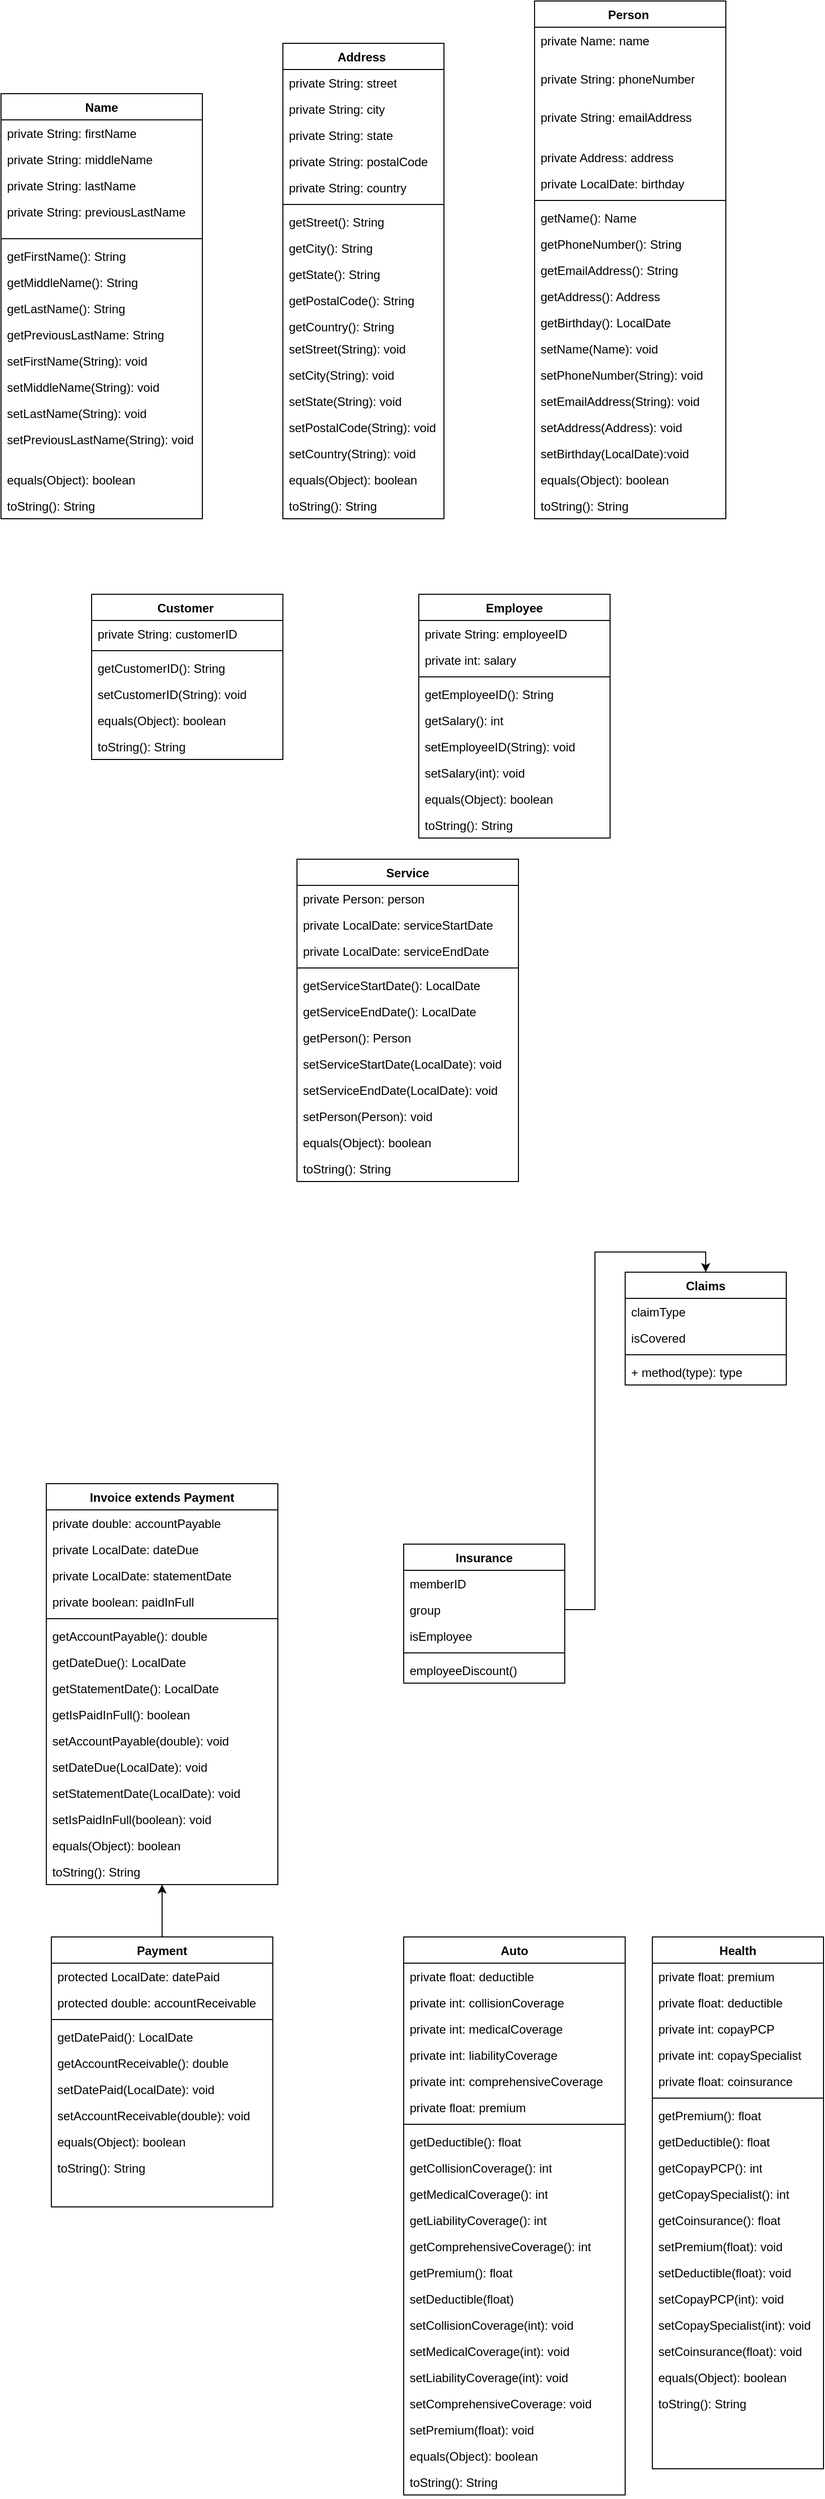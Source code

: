 <mxfile version="21.1.8" type="device">
  <diagram id="C5RBs43oDa-KdzZeNtuy" name="Page-1">
    <mxGraphModel dx="856" dy="675" grid="1" gridSize="10" guides="1" tooltips="1" connect="1" arrows="1" fold="1" page="1" pageScale="1" pageWidth="827" pageHeight="1169" math="0" shadow="0">
      <root>
        <mxCell id="WIyWlLk6GJQsqaUBKTNV-0" />
        <mxCell id="WIyWlLk6GJQsqaUBKTNV-1" parent="WIyWlLk6GJQsqaUBKTNV-0" />
        <mxCell id="HiaGmHJcbB_R3RKfSJvn-19" value="Invoice extends Payment" style="swimlane;fontStyle=1;align=center;verticalAlign=top;childLayout=stackLayout;horizontal=1;startSize=26;horizontalStack=0;resizeParent=1;resizeParentMax=0;resizeLast=0;collapsible=1;marginBottom=0;whiteSpace=wrap;html=1;" vertex="1" parent="WIyWlLk6GJQsqaUBKTNV-1">
          <mxGeometry x="55" y="1480" width="230" height="398" as="geometry" />
        </mxCell>
        <mxCell id="HiaGmHJcbB_R3RKfSJvn-55" value="private double: accountPayable" style="text;strokeColor=none;fillColor=none;align=left;verticalAlign=top;spacingLeft=4;spacingRight=4;overflow=hidden;rotatable=0;points=[[0,0.5],[1,0.5]];portConstraint=eastwest;whiteSpace=wrap;html=1;" vertex="1" parent="HiaGmHJcbB_R3RKfSJvn-19">
          <mxGeometry y="26" width="230" height="26" as="geometry" />
        </mxCell>
        <mxCell id="HiaGmHJcbB_R3RKfSJvn-59" value="private LocalDate: dateDue" style="text;strokeColor=none;fillColor=none;align=left;verticalAlign=top;spacingLeft=4;spacingRight=4;overflow=hidden;rotatable=0;points=[[0,0.5],[1,0.5]];portConstraint=eastwest;whiteSpace=wrap;html=1;" vertex="1" parent="HiaGmHJcbB_R3RKfSJvn-19">
          <mxGeometry y="52" width="230" height="26" as="geometry" />
        </mxCell>
        <mxCell id="HiaGmHJcbB_R3RKfSJvn-20" value="private LocalDate: statementDate" style="text;strokeColor=none;fillColor=none;align=left;verticalAlign=top;spacingLeft=4;spacingRight=4;overflow=hidden;rotatable=0;points=[[0,0.5],[1,0.5]];portConstraint=eastwest;whiteSpace=wrap;html=1;" vertex="1" parent="HiaGmHJcbB_R3RKfSJvn-19">
          <mxGeometry y="78" width="230" height="26" as="geometry" />
        </mxCell>
        <mxCell id="HiaGmHJcbB_R3RKfSJvn-88" value="private boolean: paidInFull" style="text;strokeColor=none;fillColor=none;align=left;verticalAlign=top;spacingLeft=4;spacingRight=4;overflow=hidden;rotatable=0;points=[[0,0.5],[1,0.5]];portConstraint=eastwest;whiteSpace=wrap;html=1;" vertex="1" parent="HiaGmHJcbB_R3RKfSJvn-19">
          <mxGeometry y="104" width="230" height="26" as="geometry" />
        </mxCell>
        <mxCell id="HiaGmHJcbB_R3RKfSJvn-21" value="" style="line;strokeWidth=1;fillColor=none;align=left;verticalAlign=middle;spacingTop=-1;spacingLeft=3;spacingRight=3;rotatable=0;labelPosition=right;points=[];portConstraint=eastwest;strokeColor=inherit;" vertex="1" parent="HiaGmHJcbB_R3RKfSJvn-19">
          <mxGeometry y="130" width="230" height="8" as="geometry" />
        </mxCell>
        <mxCell id="HiaGmHJcbB_R3RKfSJvn-22" value="getAccountPayable(): double" style="text;strokeColor=none;fillColor=none;align=left;verticalAlign=top;spacingLeft=4;spacingRight=4;overflow=hidden;rotatable=0;points=[[0,0.5],[1,0.5]];portConstraint=eastwest;whiteSpace=wrap;html=1;" vertex="1" parent="HiaGmHJcbB_R3RKfSJvn-19">
          <mxGeometry y="138" width="230" height="26" as="geometry" />
        </mxCell>
        <mxCell id="HiaGmHJcbB_R3RKfSJvn-192" value="getDateDue(): LocalDate" style="text;strokeColor=none;fillColor=none;align=left;verticalAlign=top;spacingLeft=4;spacingRight=4;overflow=hidden;rotatable=0;points=[[0,0.5],[1,0.5]];portConstraint=eastwest;whiteSpace=wrap;html=1;" vertex="1" parent="HiaGmHJcbB_R3RKfSJvn-19">
          <mxGeometry y="164" width="230" height="26" as="geometry" />
        </mxCell>
        <mxCell id="HiaGmHJcbB_R3RKfSJvn-191" value="getStatementDate(): LocalDate" style="text;strokeColor=none;fillColor=none;align=left;verticalAlign=top;spacingLeft=4;spacingRight=4;overflow=hidden;rotatable=0;points=[[0,0.5],[1,0.5]];portConstraint=eastwest;whiteSpace=wrap;html=1;" vertex="1" parent="HiaGmHJcbB_R3RKfSJvn-19">
          <mxGeometry y="190" width="230" height="26" as="geometry" />
        </mxCell>
        <mxCell id="HiaGmHJcbB_R3RKfSJvn-190" value="getIsPaidInFull(): boolean" style="text;strokeColor=none;fillColor=none;align=left;verticalAlign=top;spacingLeft=4;spacingRight=4;overflow=hidden;rotatable=0;points=[[0,0.5],[1,0.5]];portConstraint=eastwest;whiteSpace=wrap;html=1;" vertex="1" parent="HiaGmHJcbB_R3RKfSJvn-19">
          <mxGeometry y="216" width="230" height="26" as="geometry" />
        </mxCell>
        <mxCell id="HiaGmHJcbB_R3RKfSJvn-189" value="setAccountPayable(double): void" style="text;strokeColor=none;fillColor=none;align=left;verticalAlign=top;spacingLeft=4;spacingRight=4;overflow=hidden;rotatable=0;points=[[0,0.5],[1,0.5]];portConstraint=eastwest;whiteSpace=wrap;html=1;" vertex="1" parent="HiaGmHJcbB_R3RKfSJvn-19">
          <mxGeometry y="242" width="230" height="26" as="geometry" />
        </mxCell>
        <mxCell id="HiaGmHJcbB_R3RKfSJvn-188" value="setDateDue(LocalDate): void" style="text;strokeColor=none;fillColor=none;align=left;verticalAlign=top;spacingLeft=4;spacingRight=4;overflow=hidden;rotatable=0;points=[[0,0.5],[1,0.5]];portConstraint=eastwest;whiteSpace=wrap;html=1;" vertex="1" parent="HiaGmHJcbB_R3RKfSJvn-19">
          <mxGeometry y="268" width="230" height="26" as="geometry" />
        </mxCell>
        <mxCell id="HiaGmHJcbB_R3RKfSJvn-187" value="setStatementDate(LocalDate): void" style="text;strokeColor=none;fillColor=none;align=left;verticalAlign=top;spacingLeft=4;spacingRight=4;overflow=hidden;rotatable=0;points=[[0,0.5],[1,0.5]];portConstraint=eastwest;whiteSpace=wrap;html=1;" vertex="1" parent="HiaGmHJcbB_R3RKfSJvn-19">
          <mxGeometry y="294" width="230" height="26" as="geometry" />
        </mxCell>
        <mxCell id="HiaGmHJcbB_R3RKfSJvn-186" value="setIsPaidInFull(boolean): void" style="text;strokeColor=none;fillColor=none;align=left;verticalAlign=top;spacingLeft=4;spacingRight=4;overflow=hidden;rotatable=0;points=[[0,0.5],[1,0.5]];portConstraint=eastwest;whiteSpace=wrap;html=1;" vertex="1" parent="HiaGmHJcbB_R3RKfSJvn-19">
          <mxGeometry y="320" width="230" height="26" as="geometry" />
        </mxCell>
        <mxCell id="HiaGmHJcbB_R3RKfSJvn-185" value="equals(Object): boolean" style="text;strokeColor=none;fillColor=none;align=left;verticalAlign=top;spacingLeft=4;spacingRight=4;overflow=hidden;rotatable=0;points=[[0,0.5],[1,0.5]];portConstraint=eastwest;whiteSpace=wrap;html=1;" vertex="1" parent="HiaGmHJcbB_R3RKfSJvn-19">
          <mxGeometry y="346" width="230" height="26" as="geometry" />
        </mxCell>
        <mxCell id="HiaGmHJcbB_R3RKfSJvn-184" value="toString(): String" style="text;strokeColor=none;fillColor=none;align=left;verticalAlign=top;spacingLeft=4;spacingRight=4;overflow=hidden;rotatable=0;points=[[0,0.5],[1,0.5]];portConstraint=eastwest;whiteSpace=wrap;html=1;" vertex="1" parent="HiaGmHJcbB_R3RKfSJvn-19">
          <mxGeometry y="372" width="230" height="26" as="geometry" />
        </mxCell>
        <mxCell id="HiaGmHJcbB_R3RKfSJvn-26" value="Insurance" style="swimlane;fontStyle=1;align=center;verticalAlign=top;childLayout=stackLayout;horizontal=1;startSize=26;horizontalStack=0;resizeParent=1;resizeParentMax=0;resizeLast=0;collapsible=1;marginBottom=0;whiteSpace=wrap;html=1;" vertex="1" parent="WIyWlLk6GJQsqaUBKTNV-1">
          <mxGeometry x="410" y="1540" width="160" height="138" as="geometry" />
        </mxCell>
        <mxCell id="HiaGmHJcbB_R3RKfSJvn-27" value="memberID" style="text;strokeColor=none;fillColor=none;align=left;verticalAlign=top;spacingLeft=4;spacingRight=4;overflow=hidden;rotatable=0;points=[[0,0.5],[1,0.5]];portConstraint=eastwest;whiteSpace=wrap;html=1;" vertex="1" parent="HiaGmHJcbB_R3RKfSJvn-26">
          <mxGeometry y="26" width="160" height="26" as="geometry" />
        </mxCell>
        <mxCell id="HiaGmHJcbB_R3RKfSJvn-31" value="group" style="text;strokeColor=none;fillColor=none;align=left;verticalAlign=top;spacingLeft=4;spacingRight=4;overflow=hidden;rotatable=0;points=[[0,0.5],[1,0.5]];portConstraint=eastwest;whiteSpace=wrap;html=1;" vertex="1" parent="HiaGmHJcbB_R3RKfSJvn-26">
          <mxGeometry y="52" width="160" height="26" as="geometry" />
        </mxCell>
        <mxCell id="HiaGmHJcbB_R3RKfSJvn-90" value="isEmployee" style="text;strokeColor=none;fillColor=none;align=left;verticalAlign=top;spacingLeft=4;spacingRight=4;overflow=hidden;rotatable=0;points=[[0,0.5],[1,0.5]];portConstraint=eastwest;whiteSpace=wrap;html=1;" vertex="1" parent="HiaGmHJcbB_R3RKfSJvn-26">
          <mxGeometry y="78" width="160" height="26" as="geometry" />
        </mxCell>
        <mxCell id="HiaGmHJcbB_R3RKfSJvn-28" value="" style="line;strokeWidth=1;fillColor=none;align=left;verticalAlign=middle;spacingTop=-1;spacingLeft=3;spacingRight=3;rotatable=0;labelPosition=right;points=[];portConstraint=eastwest;strokeColor=inherit;" vertex="1" parent="HiaGmHJcbB_R3RKfSJvn-26">
          <mxGeometry y="104" width="160" height="8" as="geometry" />
        </mxCell>
        <mxCell id="HiaGmHJcbB_R3RKfSJvn-29" value="employeeDiscount()" style="text;strokeColor=none;fillColor=none;align=left;verticalAlign=top;spacingLeft=4;spacingRight=4;overflow=hidden;rotatable=0;points=[[0,0.5],[1,0.5]];portConstraint=eastwest;whiteSpace=wrap;html=1;" vertex="1" parent="HiaGmHJcbB_R3RKfSJvn-26">
          <mxGeometry y="112" width="160" height="26" as="geometry" />
        </mxCell>
        <mxCell id="HiaGmHJcbB_R3RKfSJvn-32" value="Claims" style="swimlane;fontStyle=1;align=center;verticalAlign=top;childLayout=stackLayout;horizontal=1;startSize=26;horizontalStack=0;resizeParent=1;resizeParentMax=0;resizeLast=0;collapsible=1;marginBottom=0;whiteSpace=wrap;html=1;" vertex="1" parent="WIyWlLk6GJQsqaUBKTNV-1">
          <mxGeometry x="630" y="1270" width="160" height="112" as="geometry" />
        </mxCell>
        <mxCell id="HiaGmHJcbB_R3RKfSJvn-86" value="claimType" style="text;strokeColor=none;fillColor=none;align=left;verticalAlign=top;spacingLeft=4;spacingRight=4;overflow=hidden;rotatable=0;points=[[0,0.5],[1,0.5]];portConstraint=eastwest;whiteSpace=wrap;html=1;" vertex="1" parent="HiaGmHJcbB_R3RKfSJvn-32">
          <mxGeometry y="26" width="160" height="26" as="geometry" />
        </mxCell>
        <mxCell id="HiaGmHJcbB_R3RKfSJvn-33" value="isCovered" style="text;strokeColor=none;fillColor=none;align=left;verticalAlign=top;spacingLeft=4;spacingRight=4;overflow=hidden;rotatable=0;points=[[0,0.5],[1,0.5]];portConstraint=eastwest;whiteSpace=wrap;html=1;" vertex="1" parent="HiaGmHJcbB_R3RKfSJvn-32">
          <mxGeometry y="52" width="160" height="26" as="geometry" />
        </mxCell>
        <mxCell id="HiaGmHJcbB_R3RKfSJvn-34" value="" style="line;strokeWidth=1;fillColor=none;align=left;verticalAlign=middle;spacingTop=-1;spacingLeft=3;spacingRight=3;rotatable=0;labelPosition=right;points=[];portConstraint=eastwest;strokeColor=inherit;" vertex="1" parent="HiaGmHJcbB_R3RKfSJvn-32">
          <mxGeometry y="78" width="160" height="8" as="geometry" />
        </mxCell>
        <mxCell id="HiaGmHJcbB_R3RKfSJvn-35" value="+ method(type): type" style="text;strokeColor=none;fillColor=none;align=left;verticalAlign=top;spacingLeft=4;spacingRight=4;overflow=hidden;rotatable=0;points=[[0,0.5],[1,0.5]];portConstraint=eastwest;whiteSpace=wrap;html=1;" vertex="1" parent="HiaGmHJcbB_R3RKfSJvn-32">
          <mxGeometry y="86" width="160" height="26" as="geometry" />
        </mxCell>
        <mxCell id="HiaGmHJcbB_R3RKfSJvn-36" style="edgeStyle=orthogonalEdgeStyle;rounded=0;orthogonalLoop=1;jettySize=auto;html=1;exitX=1;exitY=0.5;exitDx=0;exitDy=0;entryX=0.5;entryY=0;entryDx=0;entryDy=0;" edge="1" parent="WIyWlLk6GJQsqaUBKTNV-1" source="HiaGmHJcbB_R3RKfSJvn-31" target="HiaGmHJcbB_R3RKfSJvn-32">
          <mxGeometry relative="1" as="geometry" />
        </mxCell>
        <mxCell id="HiaGmHJcbB_R3RKfSJvn-194" style="edgeStyle=orthogonalEdgeStyle;rounded=0;orthogonalLoop=1;jettySize=auto;html=1;exitX=0.5;exitY=0;exitDx=0;exitDy=0;" edge="1" parent="WIyWlLk6GJQsqaUBKTNV-1" source="HiaGmHJcbB_R3RKfSJvn-37" target="HiaGmHJcbB_R3RKfSJvn-19">
          <mxGeometry relative="1" as="geometry" />
        </mxCell>
        <mxCell id="HiaGmHJcbB_R3RKfSJvn-37" value="Payment" style="swimlane;fontStyle=1;align=center;verticalAlign=top;childLayout=stackLayout;horizontal=1;startSize=26;horizontalStack=0;resizeParent=1;resizeParentMax=0;resizeLast=0;collapsible=1;marginBottom=0;whiteSpace=wrap;html=1;" vertex="1" parent="WIyWlLk6GJQsqaUBKTNV-1">
          <mxGeometry x="60" y="1930" width="220" height="268" as="geometry" />
        </mxCell>
        <mxCell id="HiaGmHJcbB_R3RKfSJvn-87" value="protected LocalDate: datePaid" style="text;strokeColor=none;fillColor=none;align=left;verticalAlign=top;spacingLeft=4;spacingRight=4;overflow=hidden;rotatable=0;points=[[0,0.5],[1,0.5]];portConstraint=eastwest;whiteSpace=wrap;html=1;" vertex="1" parent="HiaGmHJcbB_R3RKfSJvn-37">
          <mxGeometry y="26" width="220" height="26" as="geometry" />
        </mxCell>
        <mxCell id="HiaGmHJcbB_R3RKfSJvn-38" value="protected double: accountReceivable" style="text;strokeColor=none;fillColor=none;align=left;verticalAlign=top;spacingLeft=4;spacingRight=4;overflow=hidden;rotatable=0;points=[[0,0.5],[1,0.5]];portConstraint=eastwest;whiteSpace=wrap;html=1;" vertex="1" parent="HiaGmHJcbB_R3RKfSJvn-37">
          <mxGeometry y="52" width="220" height="26" as="geometry" />
        </mxCell>
        <mxCell id="HiaGmHJcbB_R3RKfSJvn-39" value="" style="line;strokeWidth=1;fillColor=none;align=left;verticalAlign=middle;spacingTop=-1;spacingLeft=3;spacingRight=3;rotatable=0;labelPosition=right;points=[];portConstraint=eastwest;strokeColor=inherit;" vertex="1" parent="HiaGmHJcbB_R3RKfSJvn-37">
          <mxGeometry y="78" width="220" height="8" as="geometry" />
        </mxCell>
        <mxCell id="HiaGmHJcbB_R3RKfSJvn-40" value="getDatePaid(): LocalDate" style="text;strokeColor=none;fillColor=none;align=left;verticalAlign=top;spacingLeft=4;spacingRight=4;overflow=hidden;rotatable=0;points=[[0,0.5],[1,0.5]];portConstraint=eastwest;whiteSpace=wrap;html=1;" vertex="1" parent="HiaGmHJcbB_R3RKfSJvn-37">
          <mxGeometry y="86" width="220" height="26" as="geometry" />
        </mxCell>
        <mxCell id="HiaGmHJcbB_R3RKfSJvn-183" value="getAccountReceivable(): double" style="text;strokeColor=none;fillColor=none;align=left;verticalAlign=top;spacingLeft=4;spacingRight=4;overflow=hidden;rotatable=0;points=[[0,0.5],[1,0.5]];portConstraint=eastwest;whiteSpace=wrap;html=1;" vertex="1" parent="HiaGmHJcbB_R3RKfSJvn-37">
          <mxGeometry y="112" width="220" height="26" as="geometry" />
        </mxCell>
        <mxCell id="HiaGmHJcbB_R3RKfSJvn-182" value="setDatePaid(LocalDate): void" style="text;strokeColor=none;fillColor=none;align=left;verticalAlign=top;spacingLeft=4;spacingRight=4;overflow=hidden;rotatable=0;points=[[0,0.5],[1,0.5]];portConstraint=eastwest;whiteSpace=wrap;html=1;" vertex="1" parent="HiaGmHJcbB_R3RKfSJvn-37">
          <mxGeometry y="138" width="220" height="26" as="geometry" />
        </mxCell>
        <mxCell id="HiaGmHJcbB_R3RKfSJvn-181" value="setAccountReceivable(double): void" style="text;strokeColor=none;fillColor=none;align=left;verticalAlign=top;spacingLeft=4;spacingRight=4;overflow=hidden;rotatable=0;points=[[0,0.5],[1,0.5]];portConstraint=eastwest;whiteSpace=wrap;html=1;" vertex="1" parent="HiaGmHJcbB_R3RKfSJvn-37">
          <mxGeometry y="164" width="220" height="26" as="geometry" />
        </mxCell>
        <mxCell id="HiaGmHJcbB_R3RKfSJvn-180" value="equals(Object): boolean" style="text;strokeColor=none;fillColor=none;align=left;verticalAlign=top;spacingLeft=4;spacingRight=4;overflow=hidden;rotatable=0;points=[[0,0.5],[1,0.5]];portConstraint=eastwest;whiteSpace=wrap;html=1;" vertex="1" parent="HiaGmHJcbB_R3RKfSJvn-37">
          <mxGeometry y="190" width="220" height="26" as="geometry" />
        </mxCell>
        <mxCell id="HiaGmHJcbB_R3RKfSJvn-179" value="toString(): String" style="text;strokeColor=none;fillColor=none;align=left;verticalAlign=top;spacingLeft=4;spacingRight=4;overflow=hidden;rotatable=0;points=[[0,0.5],[1,0.5]];portConstraint=eastwest;whiteSpace=wrap;html=1;" vertex="1" parent="HiaGmHJcbB_R3RKfSJvn-37">
          <mxGeometry y="216" width="220" height="26" as="geometry" />
        </mxCell>
        <mxCell id="HiaGmHJcbB_R3RKfSJvn-178" style="text;strokeColor=none;fillColor=none;align=left;verticalAlign=top;spacingLeft=4;spacingRight=4;overflow=hidden;rotatable=0;points=[[0,0.5],[1,0.5]];portConstraint=eastwest;whiteSpace=wrap;html=1;" vertex="1" parent="HiaGmHJcbB_R3RKfSJvn-37">
          <mxGeometry y="242" width="220" height="26" as="geometry" />
        </mxCell>
        <mxCell id="HiaGmHJcbB_R3RKfSJvn-41" value="Auto" style="swimlane;fontStyle=1;align=center;verticalAlign=top;childLayout=stackLayout;horizontal=1;startSize=26;horizontalStack=0;resizeParent=1;resizeParentMax=0;resizeLast=0;collapsible=1;marginBottom=0;whiteSpace=wrap;html=1;" vertex="1" parent="WIyWlLk6GJQsqaUBKTNV-1">
          <mxGeometry x="410" y="1930" width="220" height="554" as="geometry" />
        </mxCell>
        <mxCell id="HiaGmHJcbB_R3RKfSJvn-60" value="private float: deductible" style="text;strokeColor=none;fillColor=none;align=left;verticalAlign=top;spacingLeft=4;spacingRight=4;overflow=hidden;rotatable=0;points=[[0,0.5],[1,0.5]];portConstraint=eastwest;whiteSpace=wrap;html=1;" vertex="1" parent="HiaGmHJcbB_R3RKfSJvn-41">
          <mxGeometry y="26" width="220" height="26" as="geometry" />
        </mxCell>
        <mxCell id="HiaGmHJcbB_R3RKfSJvn-63" value="private int: collisionCoverage" style="text;strokeColor=none;fillColor=none;align=left;verticalAlign=top;spacingLeft=4;spacingRight=4;overflow=hidden;rotatable=0;points=[[0,0.5],[1,0.5]];portConstraint=eastwest;whiteSpace=wrap;html=1;" vertex="1" parent="HiaGmHJcbB_R3RKfSJvn-41">
          <mxGeometry y="52" width="220" height="26" as="geometry" />
        </mxCell>
        <mxCell id="HiaGmHJcbB_R3RKfSJvn-64" value="private int: medicalCoverage" style="text;strokeColor=none;fillColor=none;align=left;verticalAlign=top;spacingLeft=4;spacingRight=4;overflow=hidden;rotatable=0;points=[[0,0.5],[1,0.5]];portConstraint=eastwest;whiteSpace=wrap;html=1;" vertex="1" parent="HiaGmHJcbB_R3RKfSJvn-41">
          <mxGeometry y="78" width="220" height="26" as="geometry" />
        </mxCell>
        <mxCell id="HiaGmHJcbB_R3RKfSJvn-61" value="private int: liabilityCoverage" style="text;strokeColor=none;fillColor=none;align=left;verticalAlign=top;spacingLeft=4;spacingRight=4;overflow=hidden;rotatable=0;points=[[0,0.5],[1,0.5]];portConstraint=eastwest;whiteSpace=wrap;html=1;" vertex="1" parent="HiaGmHJcbB_R3RKfSJvn-41">
          <mxGeometry y="104" width="220" height="26" as="geometry" />
        </mxCell>
        <mxCell id="HiaGmHJcbB_R3RKfSJvn-62" value="private int: comprehensiveCoverage" style="text;strokeColor=none;fillColor=none;align=left;verticalAlign=top;spacingLeft=4;spacingRight=4;overflow=hidden;rotatable=0;points=[[0,0.5],[1,0.5]];portConstraint=eastwest;whiteSpace=wrap;html=1;" vertex="1" parent="HiaGmHJcbB_R3RKfSJvn-41">
          <mxGeometry y="130" width="220" height="26" as="geometry" />
        </mxCell>
        <mxCell id="HiaGmHJcbB_R3RKfSJvn-42" value="private float: premium" style="text;strokeColor=none;fillColor=none;align=left;verticalAlign=top;spacingLeft=4;spacingRight=4;overflow=hidden;rotatable=0;points=[[0,0.5],[1,0.5]];portConstraint=eastwest;whiteSpace=wrap;html=1;" vertex="1" parent="HiaGmHJcbB_R3RKfSJvn-41">
          <mxGeometry y="156" width="220" height="26" as="geometry" />
        </mxCell>
        <mxCell id="HiaGmHJcbB_R3RKfSJvn-43" value="" style="line;strokeWidth=1;fillColor=none;align=left;verticalAlign=middle;spacingTop=-1;spacingLeft=3;spacingRight=3;rotatable=0;labelPosition=right;points=[];portConstraint=eastwest;strokeColor=inherit;" vertex="1" parent="HiaGmHJcbB_R3RKfSJvn-41">
          <mxGeometry y="182" width="220" height="8" as="geometry" />
        </mxCell>
        <mxCell id="HiaGmHJcbB_R3RKfSJvn-44" value="getDeductible(): float" style="text;strokeColor=none;fillColor=none;align=left;verticalAlign=top;spacingLeft=4;spacingRight=4;overflow=hidden;rotatable=0;points=[[0,0.5],[1,0.5]];portConstraint=eastwest;whiteSpace=wrap;html=1;" vertex="1" parent="HiaGmHJcbB_R3RKfSJvn-41">
          <mxGeometry y="190" width="220" height="26" as="geometry" />
        </mxCell>
        <mxCell id="HiaGmHJcbB_R3RKfSJvn-207" value="getCollisionCoverage(): int" style="text;strokeColor=none;fillColor=none;align=left;verticalAlign=top;spacingLeft=4;spacingRight=4;overflow=hidden;rotatable=0;points=[[0,0.5],[1,0.5]];portConstraint=eastwest;whiteSpace=wrap;html=1;" vertex="1" parent="HiaGmHJcbB_R3RKfSJvn-41">
          <mxGeometry y="216" width="220" height="26" as="geometry" />
        </mxCell>
        <mxCell id="HiaGmHJcbB_R3RKfSJvn-206" value="getMedicalCoverage(): int" style="text;strokeColor=none;fillColor=none;align=left;verticalAlign=top;spacingLeft=4;spacingRight=4;overflow=hidden;rotatable=0;points=[[0,0.5],[1,0.5]];portConstraint=eastwest;whiteSpace=wrap;html=1;" vertex="1" parent="HiaGmHJcbB_R3RKfSJvn-41">
          <mxGeometry y="242" width="220" height="26" as="geometry" />
        </mxCell>
        <mxCell id="HiaGmHJcbB_R3RKfSJvn-205" value="getLiabilityCoverage(): int" style="text;strokeColor=none;fillColor=none;align=left;verticalAlign=top;spacingLeft=4;spacingRight=4;overflow=hidden;rotatable=0;points=[[0,0.5],[1,0.5]];portConstraint=eastwest;whiteSpace=wrap;html=1;" vertex="1" parent="HiaGmHJcbB_R3RKfSJvn-41">
          <mxGeometry y="268" width="220" height="26" as="geometry" />
        </mxCell>
        <mxCell id="HiaGmHJcbB_R3RKfSJvn-204" value="getComprehensiveCoverage(): int" style="text;strokeColor=none;fillColor=none;align=left;verticalAlign=top;spacingLeft=4;spacingRight=4;overflow=hidden;rotatable=0;points=[[0,0.5],[1,0.5]];portConstraint=eastwest;whiteSpace=wrap;html=1;" vertex="1" parent="HiaGmHJcbB_R3RKfSJvn-41">
          <mxGeometry y="294" width="220" height="26" as="geometry" />
        </mxCell>
        <mxCell id="HiaGmHJcbB_R3RKfSJvn-203" value="getPremium(): float" style="text;strokeColor=none;fillColor=none;align=left;verticalAlign=top;spacingLeft=4;spacingRight=4;overflow=hidden;rotatable=0;points=[[0,0.5],[1,0.5]];portConstraint=eastwest;whiteSpace=wrap;html=1;" vertex="1" parent="HiaGmHJcbB_R3RKfSJvn-41">
          <mxGeometry y="320" width="220" height="26" as="geometry" />
        </mxCell>
        <mxCell id="HiaGmHJcbB_R3RKfSJvn-202" value="setDeductible(float)" style="text;strokeColor=none;fillColor=none;align=left;verticalAlign=top;spacingLeft=4;spacingRight=4;overflow=hidden;rotatable=0;points=[[0,0.5],[1,0.5]];portConstraint=eastwest;whiteSpace=wrap;html=1;" vertex="1" parent="HiaGmHJcbB_R3RKfSJvn-41">
          <mxGeometry y="346" width="220" height="26" as="geometry" />
        </mxCell>
        <mxCell id="HiaGmHJcbB_R3RKfSJvn-201" value="setCollisionCoverage(int): void" style="text;strokeColor=none;fillColor=none;align=left;verticalAlign=top;spacingLeft=4;spacingRight=4;overflow=hidden;rotatable=0;points=[[0,0.5],[1,0.5]];portConstraint=eastwest;whiteSpace=wrap;html=1;" vertex="1" parent="HiaGmHJcbB_R3RKfSJvn-41">
          <mxGeometry y="372" width="220" height="26" as="geometry" />
        </mxCell>
        <mxCell id="HiaGmHJcbB_R3RKfSJvn-200" value="setMedicalCoverage(int): void" style="text;strokeColor=none;fillColor=none;align=left;verticalAlign=top;spacingLeft=4;spacingRight=4;overflow=hidden;rotatable=0;points=[[0,0.5],[1,0.5]];portConstraint=eastwest;whiteSpace=wrap;html=1;" vertex="1" parent="HiaGmHJcbB_R3RKfSJvn-41">
          <mxGeometry y="398" width="220" height="26" as="geometry" />
        </mxCell>
        <mxCell id="HiaGmHJcbB_R3RKfSJvn-199" value="setLiabilityCoverage(int): void" style="text;strokeColor=none;fillColor=none;align=left;verticalAlign=top;spacingLeft=4;spacingRight=4;overflow=hidden;rotatable=0;points=[[0,0.5],[1,0.5]];portConstraint=eastwest;whiteSpace=wrap;html=1;" vertex="1" parent="HiaGmHJcbB_R3RKfSJvn-41">
          <mxGeometry y="424" width="220" height="26" as="geometry" />
        </mxCell>
        <mxCell id="HiaGmHJcbB_R3RKfSJvn-198" value="setComprehensiveCoverage: void" style="text;strokeColor=none;fillColor=none;align=left;verticalAlign=top;spacingLeft=4;spacingRight=4;overflow=hidden;rotatable=0;points=[[0,0.5],[1,0.5]];portConstraint=eastwest;whiteSpace=wrap;html=1;" vertex="1" parent="HiaGmHJcbB_R3RKfSJvn-41">
          <mxGeometry y="450" width="220" height="26" as="geometry" />
        </mxCell>
        <mxCell id="HiaGmHJcbB_R3RKfSJvn-197" value="setPremium(float): void" style="text;strokeColor=none;fillColor=none;align=left;verticalAlign=top;spacingLeft=4;spacingRight=4;overflow=hidden;rotatable=0;points=[[0,0.5],[1,0.5]];portConstraint=eastwest;whiteSpace=wrap;html=1;" vertex="1" parent="HiaGmHJcbB_R3RKfSJvn-41">
          <mxGeometry y="476" width="220" height="26" as="geometry" />
        </mxCell>
        <mxCell id="HiaGmHJcbB_R3RKfSJvn-196" value="equals(Object): boolean" style="text;strokeColor=none;fillColor=none;align=left;verticalAlign=top;spacingLeft=4;spacingRight=4;overflow=hidden;rotatable=0;points=[[0,0.5],[1,0.5]];portConstraint=eastwest;whiteSpace=wrap;html=1;" vertex="1" parent="HiaGmHJcbB_R3RKfSJvn-41">
          <mxGeometry y="502" width="220" height="26" as="geometry" />
        </mxCell>
        <mxCell id="HiaGmHJcbB_R3RKfSJvn-195" value="toString(): String" style="text;strokeColor=none;fillColor=none;align=left;verticalAlign=top;spacingLeft=4;spacingRight=4;overflow=hidden;rotatable=0;points=[[0,0.5],[1,0.5]];portConstraint=eastwest;whiteSpace=wrap;html=1;" vertex="1" parent="HiaGmHJcbB_R3RKfSJvn-41">
          <mxGeometry y="528" width="220" height="26" as="geometry" />
        </mxCell>
        <mxCell id="HiaGmHJcbB_R3RKfSJvn-45" value="Health" style="swimlane;fontStyle=1;align=center;verticalAlign=top;childLayout=stackLayout;horizontal=1;startSize=26;horizontalStack=0;resizeParent=1;resizeParentMax=0;resizeLast=0;collapsible=1;marginBottom=0;whiteSpace=wrap;html=1;" vertex="1" parent="WIyWlLk6GJQsqaUBKTNV-1">
          <mxGeometry x="657" y="1930" width="170" height="528" as="geometry" />
        </mxCell>
        <mxCell id="HiaGmHJcbB_R3RKfSJvn-46" value="private float: premium" style="text;strokeColor=none;fillColor=none;align=left;verticalAlign=top;spacingLeft=4;spacingRight=4;overflow=hidden;rotatable=0;points=[[0,0.5],[1,0.5]];portConstraint=eastwest;whiteSpace=wrap;html=1;" vertex="1" parent="HiaGmHJcbB_R3RKfSJvn-45">
          <mxGeometry y="26" width="170" height="26" as="geometry" />
        </mxCell>
        <mxCell id="HiaGmHJcbB_R3RKfSJvn-84" value="private float: deductible" style="text;strokeColor=none;fillColor=none;align=left;verticalAlign=top;spacingLeft=4;spacingRight=4;overflow=hidden;rotatable=0;points=[[0,0.5],[1,0.5]];portConstraint=eastwest;whiteSpace=wrap;html=1;" vertex="1" parent="HiaGmHJcbB_R3RKfSJvn-45">
          <mxGeometry y="52" width="170" height="26" as="geometry" />
        </mxCell>
        <mxCell id="HiaGmHJcbB_R3RKfSJvn-83" value="private int: copayPCP" style="text;strokeColor=none;fillColor=none;align=left;verticalAlign=top;spacingLeft=4;spacingRight=4;overflow=hidden;rotatable=0;points=[[0,0.5],[1,0.5]];portConstraint=eastwest;whiteSpace=wrap;html=1;" vertex="1" parent="HiaGmHJcbB_R3RKfSJvn-45">
          <mxGeometry y="78" width="170" height="26" as="geometry" />
        </mxCell>
        <mxCell id="HiaGmHJcbB_R3RKfSJvn-82" value="private int: copaySpecialist" style="text;strokeColor=none;fillColor=none;align=left;verticalAlign=top;spacingLeft=4;spacingRight=4;overflow=hidden;rotatable=0;points=[[0,0.5],[1,0.5]];portConstraint=eastwest;whiteSpace=wrap;html=1;" vertex="1" parent="HiaGmHJcbB_R3RKfSJvn-45">
          <mxGeometry y="104" width="170" height="26" as="geometry" />
        </mxCell>
        <mxCell id="HiaGmHJcbB_R3RKfSJvn-85" value="private float: coinsurance" style="text;strokeColor=none;fillColor=none;align=left;verticalAlign=top;spacingLeft=4;spacingRight=4;overflow=hidden;rotatable=0;points=[[0,0.5],[1,0.5]];portConstraint=eastwest;whiteSpace=wrap;html=1;" vertex="1" parent="HiaGmHJcbB_R3RKfSJvn-45">
          <mxGeometry y="130" width="170" height="26" as="geometry" />
        </mxCell>
        <mxCell id="HiaGmHJcbB_R3RKfSJvn-47" value="" style="line;strokeWidth=1;fillColor=none;align=left;verticalAlign=middle;spacingTop=-1;spacingLeft=3;spacingRight=3;rotatable=0;labelPosition=right;points=[];portConstraint=eastwest;strokeColor=inherit;" vertex="1" parent="HiaGmHJcbB_R3RKfSJvn-45">
          <mxGeometry y="156" width="170" height="8" as="geometry" />
        </mxCell>
        <mxCell id="HiaGmHJcbB_R3RKfSJvn-48" value="getPremium(): float" style="text;strokeColor=none;fillColor=none;align=left;verticalAlign=top;spacingLeft=4;spacingRight=4;overflow=hidden;rotatable=0;points=[[0,0.5],[1,0.5]];portConstraint=eastwest;whiteSpace=wrap;html=1;" vertex="1" parent="HiaGmHJcbB_R3RKfSJvn-45">
          <mxGeometry y="164" width="170" height="26" as="geometry" />
        </mxCell>
        <mxCell id="HiaGmHJcbB_R3RKfSJvn-220" value="getDeductible(): float" style="text;strokeColor=none;fillColor=none;align=left;verticalAlign=top;spacingLeft=4;spacingRight=4;overflow=hidden;rotatable=0;points=[[0,0.5],[1,0.5]];portConstraint=eastwest;whiteSpace=wrap;html=1;" vertex="1" parent="HiaGmHJcbB_R3RKfSJvn-45">
          <mxGeometry y="190" width="170" height="26" as="geometry" />
        </mxCell>
        <mxCell id="HiaGmHJcbB_R3RKfSJvn-219" value="getCopayPCP(): int" style="text;strokeColor=none;fillColor=none;align=left;verticalAlign=top;spacingLeft=4;spacingRight=4;overflow=hidden;rotatable=0;points=[[0,0.5],[1,0.5]];portConstraint=eastwest;whiteSpace=wrap;html=1;" vertex="1" parent="HiaGmHJcbB_R3RKfSJvn-45">
          <mxGeometry y="216" width="170" height="26" as="geometry" />
        </mxCell>
        <mxCell id="HiaGmHJcbB_R3RKfSJvn-218" value="getCopaySpecialist(): int" style="text;strokeColor=none;fillColor=none;align=left;verticalAlign=top;spacingLeft=4;spacingRight=4;overflow=hidden;rotatable=0;points=[[0,0.5],[1,0.5]];portConstraint=eastwest;whiteSpace=wrap;html=1;" vertex="1" parent="HiaGmHJcbB_R3RKfSJvn-45">
          <mxGeometry y="242" width="170" height="26" as="geometry" />
        </mxCell>
        <mxCell id="HiaGmHJcbB_R3RKfSJvn-217" value="getCoinsurance(): float" style="text;strokeColor=none;fillColor=none;align=left;verticalAlign=top;spacingLeft=4;spacingRight=4;overflow=hidden;rotatable=0;points=[[0,0.5],[1,0.5]];portConstraint=eastwest;whiteSpace=wrap;html=1;" vertex="1" parent="HiaGmHJcbB_R3RKfSJvn-45">
          <mxGeometry y="268" width="170" height="26" as="geometry" />
        </mxCell>
        <mxCell id="HiaGmHJcbB_R3RKfSJvn-216" value="setPremium(float): void" style="text;strokeColor=none;fillColor=none;align=left;verticalAlign=top;spacingLeft=4;spacingRight=4;overflow=hidden;rotatable=0;points=[[0,0.5],[1,0.5]];portConstraint=eastwest;whiteSpace=wrap;html=1;" vertex="1" parent="HiaGmHJcbB_R3RKfSJvn-45">
          <mxGeometry y="294" width="170" height="26" as="geometry" />
        </mxCell>
        <mxCell id="HiaGmHJcbB_R3RKfSJvn-215" value="setDeductible(float): void" style="text;strokeColor=none;fillColor=none;align=left;verticalAlign=top;spacingLeft=4;spacingRight=4;overflow=hidden;rotatable=0;points=[[0,0.5],[1,0.5]];portConstraint=eastwest;whiteSpace=wrap;html=1;" vertex="1" parent="HiaGmHJcbB_R3RKfSJvn-45">
          <mxGeometry y="320" width="170" height="26" as="geometry" />
        </mxCell>
        <mxCell id="HiaGmHJcbB_R3RKfSJvn-214" value="setCopayPCP(int): void" style="text;strokeColor=none;fillColor=none;align=left;verticalAlign=top;spacingLeft=4;spacingRight=4;overflow=hidden;rotatable=0;points=[[0,0.5],[1,0.5]];portConstraint=eastwest;whiteSpace=wrap;html=1;" vertex="1" parent="HiaGmHJcbB_R3RKfSJvn-45">
          <mxGeometry y="346" width="170" height="26" as="geometry" />
        </mxCell>
        <mxCell id="HiaGmHJcbB_R3RKfSJvn-213" value="setCopaySpecialist(int): void" style="text;strokeColor=none;fillColor=none;align=left;verticalAlign=top;spacingLeft=4;spacingRight=4;overflow=hidden;rotatable=0;points=[[0,0.5],[1,0.5]];portConstraint=eastwest;whiteSpace=wrap;html=1;" vertex="1" parent="HiaGmHJcbB_R3RKfSJvn-45">
          <mxGeometry y="372" width="170" height="26" as="geometry" />
        </mxCell>
        <mxCell id="HiaGmHJcbB_R3RKfSJvn-212" value="setCoinsurance(float): void" style="text;strokeColor=none;fillColor=none;align=left;verticalAlign=top;spacingLeft=4;spacingRight=4;overflow=hidden;rotatable=0;points=[[0,0.5],[1,0.5]];portConstraint=eastwest;whiteSpace=wrap;html=1;" vertex="1" parent="HiaGmHJcbB_R3RKfSJvn-45">
          <mxGeometry y="398" width="170" height="26" as="geometry" />
        </mxCell>
        <mxCell id="HiaGmHJcbB_R3RKfSJvn-211" value="equals(Object): boolean" style="text;strokeColor=none;fillColor=none;align=left;verticalAlign=top;spacingLeft=4;spacingRight=4;overflow=hidden;rotatable=0;points=[[0,0.5],[1,0.5]];portConstraint=eastwest;whiteSpace=wrap;html=1;" vertex="1" parent="HiaGmHJcbB_R3RKfSJvn-45">
          <mxGeometry y="424" width="170" height="26" as="geometry" />
        </mxCell>
        <mxCell id="HiaGmHJcbB_R3RKfSJvn-210" value="toString(): String" style="text;strokeColor=none;fillColor=none;align=left;verticalAlign=top;spacingLeft=4;spacingRight=4;overflow=hidden;rotatable=0;points=[[0,0.5],[1,0.5]];portConstraint=eastwest;whiteSpace=wrap;html=1;" vertex="1" parent="HiaGmHJcbB_R3RKfSJvn-45">
          <mxGeometry y="450" width="170" height="26" as="geometry" />
        </mxCell>
        <mxCell id="HiaGmHJcbB_R3RKfSJvn-209" style="text;strokeColor=none;fillColor=none;align=left;verticalAlign=top;spacingLeft=4;spacingRight=4;overflow=hidden;rotatable=0;points=[[0,0.5],[1,0.5]];portConstraint=eastwest;whiteSpace=wrap;html=1;" vertex="1" parent="HiaGmHJcbB_R3RKfSJvn-45">
          <mxGeometry y="476" width="170" height="26" as="geometry" />
        </mxCell>
        <mxCell id="HiaGmHJcbB_R3RKfSJvn-208" style="text;strokeColor=none;fillColor=none;align=left;verticalAlign=top;spacingLeft=4;spacingRight=4;overflow=hidden;rotatable=0;points=[[0,0.5],[1,0.5]];portConstraint=eastwest;whiteSpace=wrap;html=1;" vertex="1" parent="HiaGmHJcbB_R3RKfSJvn-45">
          <mxGeometry y="502" width="170" height="26" as="geometry" />
        </mxCell>
        <mxCell id="HiaGmHJcbB_R3RKfSJvn-75" value="Service" style="swimlane;fontStyle=1;align=center;verticalAlign=top;childLayout=stackLayout;horizontal=1;startSize=26;horizontalStack=0;resizeParent=1;resizeParentMax=0;resizeLast=0;collapsible=1;marginBottom=0;whiteSpace=wrap;html=1;" vertex="1" parent="WIyWlLk6GJQsqaUBKTNV-1">
          <mxGeometry x="304" y="860" width="220" height="320" as="geometry" />
        </mxCell>
        <mxCell id="HiaGmHJcbB_R3RKfSJvn-76" value="private Person: person" style="text;strokeColor=none;fillColor=none;align=left;verticalAlign=top;spacingLeft=4;spacingRight=4;overflow=hidden;rotatable=0;points=[[0,0.5],[1,0.5]];portConstraint=eastwest;whiteSpace=wrap;html=1;" vertex="1" parent="HiaGmHJcbB_R3RKfSJvn-75">
          <mxGeometry y="26" width="220" height="26" as="geometry" />
        </mxCell>
        <mxCell id="HiaGmHJcbB_R3RKfSJvn-222" value="private LocalDate: serviceStartDate" style="text;strokeColor=none;fillColor=none;align=left;verticalAlign=top;spacingLeft=4;spacingRight=4;overflow=hidden;rotatable=0;points=[[0,0.5],[1,0.5]];portConstraint=eastwest;whiteSpace=wrap;html=1;" vertex="1" parent="HiaGmHJcbB_R3RKfSJvn-75">
          <mxGeometry y="52" width="220" height="26" as="geometry" />
        </mxCell>
        <mxCell id="HiaGmHJcbB_R3RKfSJvn-221" value="private LocalDate: serviceEndDate" style="text;strokeColor=none;fillColor=none;align=left;verticalAlign=top;spacingLeft=4;spacingRight=4;overflow=hidden;rotatable=0;points=[[0,0.5],[1,0.5]];portConstraint=eastwest;whiteSpace=wrap;html=1;" vertex="1" parent="HiaGmHJcbB_R3RKfSJvn-75">
          <mxGeometry y="78" width="220" height="26" as="geometry" />
        </mxCell>
        <mxCell id="HiaGmHJcbB_R3RKfSJvn-77" value="" style="line;strokeWidth=1;fillColor=none;align=left;verticalAlign=middle;spacingTop=-1;spacingLeft=3;spacingRight=3;rotatable=0;labelPosition=right;points=[];portConstraint=eastwest;strokeColor=inherit;" vertex="1" parent="HiaGmHJcbB_R3RKfSJvn-75">
          <mxGeometry y="104" width="220" height="8" as="geometry" />
        </mxCell>
        <mxCell id="HiaGmHJcbB_R3RKfSJvn-78" value="getServiceStartDate(): LocalDate" style="text;strokeColor=none;fillColor=none;align=left;verticalAlign=top;spacingLeft=4;spacingRight=4;overflow=hidden;rotatable=0;points=[[0,0.5],[1,0.5]];portConstraint=eastwest;whiteSpace=wrap;html=1;" vertex="1" parent="HiaGmHJcbB_R3RKfSJvn-75">
          <mxGeometry y="112" width="220" height="26" as="geometry" />
        </mxCell>
        <mxCell id="HiaGmHJcbB_R3RKfSJvn-225" value="getServiceEndDate(): LocalDate" style="text;strokeColor=none;fillColor=none;align=left;verticalAlign=top;spacingLeft=4;spacingRight=4;overflow=hidden;rotatable=0;points=[[0,0.5],[1,0.5]];portConstraint=eastwest;whiteSpace=wrap;html=1;" vertex="1" parent="HiaGmHJcbB_R3RKfSJvn-75">
          <mxGeometry y="138" width="220" height="26" as="geometry" />
        </mxCell>
        <mxCell id="HiaGmHJcbB_R3RKfSJvn-224" value="getPerson(): Person" style="text;strokeColor=none;fillColor=none;align=left;verticalAlign=top;spacingLeft=4;spacingRight=4;overflow=hidden;rotatable=0;points=[[0,0.5],[1,0.5]];portConstraint=eastwest;whiteSpace=wrap;html=1;" vertex="1" parent="HiaGmHJcbB_R3RKfSJvn-75">
          <mxGeometry y="164" width="220" height="26" as="geometry" />
        </mxCell>
        <mxCell id="HiaGmHJcbB_R3RKfSJvn-223" value="setServiceStartDate(LocalDate): void" style="text;strokeColor=none;fillColor=none;align=left;verticalAlign=top;spacingLeft=4;spacingRight=4;overflow=hidden;rotatable=0;points=[[0,0.5],[1,0.5]];portConstraint=eastwest;whiteSpace=wrap;html=1;" vertex="1" parent="HiaGmHJcbB_R3RKfSJvn-75">
          <mxGeometry y="190" width="220" height="26" as="geometry" />
        </mxCell>
        <mxCell id="HiaGmHJcbB_R3RKfSJvn-232" value="setServiceEndDate(LocalDate): void" style="text;strokeColor=none;fillColor=none;align=left;verticalAlign=top;spacingLeft=4;spacingRight=4;overflow=hidden;rotatable=0;points=[[0,0.5],[1,0.5]];portConstraint=eastwest;whiteSpace=wrap;html=1;" vertex="1" parent="HiaGmHJcbB_R3RKfSJvn-75">
          <mxGeometry y="216" width="220" height="26" as="geometry" />
        </mxCell>
        <mxCell id="HiaGmHJcbB_R3RKfSJvn-231" value="setPerson(Person): void" style="text;strokeColor=none;fillColor=none;align=left;verticalAlign=top;spacingLeft=4;spacingRight=4;overflow=hidden;rotatable=0;points=[[0,0.5],[1,0.5]];portConstraint=eastwest;whiteSpace=wrap;html=1;" vertex="1" parent="HiaGmHJcbB_R3RKfSJvn-75">
          <mxGeometry y="242" width="220" height="26" as="geometry" />
        </mxCell>
        <mxCell id="HiaGmHJcbB_R3RKfSJvn-230" value="equals(Object): boolean" style="text;strokeColor=none;fillColor=none;align=left;verticalAlign=top;spacingLeft=4;spacingRight=4;overflow=hidden;rotatable=0;points=[[0,0.5],[1,0.5]];portConstraint=eastwest;whiteSpace=wrap;html=1;" vertex="1" parent="HiaGmHJcbB_R3RKfSJvn-75">
          <mxGeometry y="268" width="220" height="26" as="geometry" />
        </mxCell>
        <mxCell id="HiaGmHJcbB_R3RKfSJvn-229" value="toString(): String" style="text;strokeColor=none;fillColor=none;align=left;verticalAlign=top;spacingLeft=4;spacingRight=4;overflow=hidden;rotatable=0;points=[[0,0.5],[1,0.5]];portConstraint=eastwest;whiteSpace=wrap;html=1;" vertex="1" parent="HiaGmHJcbB_R3RKfSJvn-75">
          <mxGeometry y="294" width="220" height="26" as="geometry" />
        </mxCell>
        <mxCell id="HiaGmHJcbB_R3RKfSJvn-93" value="Person&amp;nbsp;" style="swimlane;fontStyle=1;align=center;verticalAlign=top;childLayout=stackLayout;horizontal=1;startSize=26;horizontalStack=0;resizeParent=1;resizeParentMax=0;resizeLast=0;collapsible=1;marginBottom=0;whiteSpace=wrap;html=1;" vertex="1" parent="WIyWlLk6GJQsqaUBKTNV-1">
          <mxGeometry x="540" y="8" width="190" height="514" as="geometry" />
        </mxCell>
        <mxCell id="HiaGmHJcbB_R3RKfSJvn-228" value="private Name: name" style="text;strokeColor=none;fillColor=none;align=left;verticalAlign=top;spacingLeft=4;spacingRight=4;overflow=hidden;rotatable=0;points=[[0,0.5],[1,0.5]];portConstraint=eastwest;whiteSpace=wrap;html=1;" vertex="1" parent="HiaGmHJcbB_R3RKfSJvn-93">
          <mxGeometry y="26" width="190" height="38" as="geometry" />
        </mxCell>
        <mxCell id="HiaGmHJcbB_R3RKfSJvn-99" value="private String: phoneNumber" style="text;strokeColor=none;fillColor=none;align=left;verticalAlign=top;spacingLeft=4;spacingRight=4;overflow=hidden;rotatable=0;points=[[0,0.5],[1,0.5]];portConstraint=eastwest;whiteSpace=wrap;html=1;" vertex="1" parent="HiaGmHJcbB_R3RKfSJvn-93">
          <mxGeometry y="64" width="190" height="38" as="geometry" />
        </mxCell>
        <mxCell id="HiaGmHJcbB_R3RKfSJvn-98" value="private String: emailAddress" style="text;strokeColor=none;fillColor=none;align=left;verticalAlign=top;spacingLeft=4;spacingRight=4;overflow=hidden;rotatable=0;points=[[0,0.5],[1,0.5]];portConstraint=eastwest;whiteSpace=wrap;html=1;" vertex="1" parent="HiaGmHJcbB_R3RKfSJvn-93">
          <mxGeometry y="102" width="190" height="40" as="geometry" />
        </mxCell>
        <mxCell id="HiaGmHJcbB_R3RKfSJvn-97" value="private Address: address" style="text;strokeColor=none;fillColor=none;align=left;verticalAlign=top;spacingLeft=4;spacingRight=4;overflow=hidden;rotatable=0;points=[[0,0.5],[1,0.5]];portConstraint=eastwest;whiteSpace=wrap;html=1;" vertex="1" parent="HiaGmHJcbB_R3RKfSJvn-93">
          <mxGeometry y="142" width="190" height="26" as="geometry" />
        </mxCell>
        <mxCell id="HiaGmHJcbB_R3RKfSJvn-114" value="private LocalDate: birthday" style="text;strokeColor=none;fillColor=none;align=left;verticalAlign=top;spacingLeft=4;spacingRight=4;overflow=hidden;rotatable=0;points=[[0,0.5],[1,0.5]];portConstraint=eastwest;whiteSpace=wrap;html=1;" vertex="1" parent="HiaGmHJcbB_R3RKfSJvn-93">
          <mxGeometry y="168" width="190" height="26" as="geometry" />
        </mxCell>
        <mxCell id="HiaGmHJcbB_R3RKfSJvn-95" value="" style="line;strokeWidth=1;fillColor=none;align=left;verticalAlign=middle;spacingTop=-1;spacingLeft=3;spacingRight=3;rotatable=0;labelPosition=right;points=[];portConstraint=eastwest;strokeColor=inherit;" vertex="1" parent="HiaGmHJcbB_R3RKfSJvn-93">
          <mxGeometry y="194" width="190" height="8" as="geometry" />
        </mxCell>
        <mxCell id="HiaGmHJcbB_R3RKfSJvn-96" value="getName(): Name" style="text;strokeColor=none;fillColor=none;align=left;verticalAlign=top;spacingLeft=4;spacingRight=4;overflow=hidden;rotatable=0;points=[[0,0.5],[1,0.5]];portConstraint=eastwest;whiteSpace=wrap;html=1;" vertex="1" parent="HiaGmHJcbB_R3RKfSJvn-93">
          <mxGeometry y="202" width="190" height="26" as="geometry" />
        </mxCell>
        <mxCell id="HiaGmHJcbB_R3RKfSJvn-136" value="getPhoneNumber(): String" style="text;strokeColor=none;fillColor=none;align=left;verticalAlign=top;spacingLeft=4;spacingRight=4;overflow=hidden;rotatable=0;points=[[0,0.5],[1,0.5]];portConstraint=eastwest;whiteSpace=wrap;html=1;" vertex="1" parent="HiaGmHJcbB_R3RKfSJvn-93">
          <mxGeometry y="228" width="190" height="26" as="geometry" />
        </mxCell>
        <mxCell id="HiaGmHJcbB_R3RKfSJvn-135" value="getEmailAddress(): String" style="text;strokeColor=none;fillColor=none;align=left;verticalAlign=top;spacingLeft=4;spacingRight=4;overflow=hidden;rotatable=0;points=[[0,0.5],[1,0.5]];portConstraint=eastwest;whiteSpace=wrap;html=1;" vertex="1" parent="HiaGmHJcbB_R3RKfSJvn-93">
          <mxGeometry y="254" width="190" height="26" as="geometry" />
        </mxCell>
        <mxCell id="HiaGmHJcbB_R3RKfSJvn-134" value="getAddress(): Address" style="text;strokeColor=none;fillColor=none;align=left;verticalAlign=top;spacingLeft=4;spacingRight=4;overflow=hidden;rotatable=0;points=[[0,0.5],[1,0.5]];portConstraint=eastwest;whiteSpace=wrap;html=1;" vertex="1" parent="HiaGmHJcbB_R3RKfSJvn-93">
          <mxGeometry y="280" width="190" height="26" as="geometry" />
        </mxCell>
        <mxCell id="HiaGmHJcbB_R3RKfSJvn-133" value="getBirthday(): LocalDate" style="text;strokeColor=none;fillColor=none;align=left;verticalAlign=top;spacingLeft=4;spacingRight=4;overflow=hidden;rotatable=0;points=[[0,0.5],[1,0.5]];portConstraint=eastwest;whiteSpace=wrap;html=1;" vertex="1" parent="HiaGmHJcbB_R3RKfSJvn-93">
          <mxGeometry y="306" width="190" height="26" as="geometry" />
        </mxCell>
        <mxCell id="HiaGmHJcbB_R3RKfSJvn-132" value="setName(Name): void" style="text;strokeColor=none;fillColor=none;align=left;verticalAlign=top;spacingLeft=4;spacingRight=4;overflow=hidden;rotatable=0;points=[[0,0.5],[1,0.5]];portConstraint=eastwest;whiteSpace=wrap;html=1;" vertex="1" parent="HiaGmHJcbB_R3RKfSJvn-93">
          <mxGeometry y="332" width="190" height="26" as="geometry" />
        </mxCell>
        <mxCell id="HiaGmHJcbB_R3RKfSJvn-138" value="setPhoneNumber(String): void" style="text;strokeColor=none;fillColor=none;align=left;verticalAlign=top;spacingLeft=4;spacingRight=4;overflow=hidden;rotatable=0;points=[[0,0.5],[1,0.5]];portConstraint=eastwest;whiteSpace=wrap;html=1;" vertex="1" parent="HiaGmHJcbB_R3RKfSJvn-93">
          <mxGeometry y="358" width="190" height="26" as="geometry" />
        </mxCell>
        <mxCell id="HiaGmHJcbB_R3RKfSJvn-137" value="setEmailAddress(String): void" style="text;strokeColor=none;fillColor=none;align=left;verticalAlign=top;spacingLeft=4;spacingRight=4;overflow=hidden;rotatable=0;points=[[0,0.5],[1,0.5]];portConstraint=eastwest;whiteSpace=wrap;html=1;" vertex="1" parent="HiaGmHJcbB_R3RKfSJvn-93">
          <mxGeometry y="384" width="190" height="26" as="geometry" />
        </mxCell>
        <mxCell id="HiaGmHJcbB_R3RKfSJvn-140" value="setAddress(Address): void" style="text;strokeColor=none;fillColor=none;align=left;verticalAlign=top;spacingLeft=4;spacingRight=4;overflow=hidden;rotatable=0;points=[[0,0.5],[1,0.5]];portConstraint=eastwest;whiteSpace=wrap;html=1;" vertex="1" parent="HiaGmHJcbB_R3RKfSJvn-93">
          <mxGeometry y="410" width="190" height="26" as="geometry" />
        </mxCell>
        <mxCell id="HiaGmHJcbB_R3RKfSJvn-139" value="setBirthday(LocalDate):void" style="text;strokeColor=none;fillColor=none;align=left;verticalAlign=top;spacingLeft=4;spacingRight=4;overflow=hidden;rotatable=0;points=[[0,0.5],[1,0.5]];portConstraint=eastwest;whiteSpace=wrap;html=1;" vertex="1" parent="HiaGmHJcbB_R3RKfSJvn-93">
          <mxGeometry y="436" width="190" height="26" as="geometry" />
        </mxCell>
        <mxCell id="HiaGmHJcbB_R3RKfSJvn-141" value="equals(Object): boolean" style="text;strokeColor=none;fillColor=none;align=left;verticalAlign=top;spacingLeft=4;spacingRight=4;overflow=hidden;rotatable=0;points=[[0,0.5],[1,0.5]];portConstraint=eastwest;whiteSpace=wrap;html=1;" vertex="1" parent="HiaGmHJcbB_R3RKfSJvn-93">
          <mxGeometry y="462" width="190" height="26" as="geometry" />
        </mxCell>
        <mxCell id="HiaGmHJcbB_R3RKfSJvn-142" value="toString(): String" style="text;strokeColor=none;fillColor=none;align=left;verticalAlign=top;spacingLeft=4;spacingRight=4;overflow=hidden;rotatable=0;points=[[0,0.5],[1,0.5]];portConstraint=eastwest;whiteSpace=wrap;html=1;" vertex="1" parent="HiaGmHJcbB_R3RKfSJvn-93">
          <mxGeometry y="488" width="190" height="26" as="geometry" />
        </mxCell>
        <mxCell id="HiaGmHJcbB_R3RKfSJvn-105" value="Address&amp;nbsp;" style="swimlane;fontStyle=1;align=center;verticalAlign=top;childLayout=stackLayout;horizontal=1;startSize=26;horizontalStack=0;resizeParent=1;resizeParentMax=0;resizeLast=0;collapsible=1;marginBottom=0;whiteSpace=wrap;html=1;" vertex="1" parent="WIyWlLk6GJQsqaUBKTNV-1">
          <mxGeometry x="290" y="50" width="160" height="472" as="geometry" />
        </mxCell>
        <mxCell id="HiaGmHJcbB_R3RKfSJvn-106" value="private String: street" style="text;strokeColor=none;fillColor=none;align=left;verticalAlign=top;spacingLeft=4;spacingRight=4;overflow=hidden;rotatable=0;points=[[0,0.5],[1,0.5]];portConstraint=eastwest;whiteSpace=wrap;html=1;" vertex="1" parent="HiaGmHJcbB_R3RKfSJvn-105">
          <mxGeometry y="26" width="160" height="26" as="geometry" />
        </mxCell>
        <mxCell id="HiaGmHJcbB_R3RKfSJvn-112" value="private String: city" style="text;strokeColor=none;fillColor=none;align=left;verticalAlign=top;spacingLeft=4;spacingRight=4;overflow=hidden;rotatable=0;points=[[0,0.5],[1,0.5]];portConstraint=eastwest;whiteSpace=wrap;html=1;" vertex="1" parent="HiaGmHJcbB_R3RKfSJvn-105">
          <mxGeometry y="52" width="160" height="26" as="geometry" />
        </mxCell>
        <mxCell id="HiaGmHJcbB_R3RKfSJvn-111" value="private String: state" style="text;strokeColor=none;fillColor=none;align=left;verticalAlign=top;spacingLeft=4;spacingRight=4;overflow=hidden;rotatable=0;points=[[0,0.5],[1,0.5]];portConstraint=eastwest;whiteSpace=wrap;html=1;" vertex="1" parent="HiaGmHJcbB_R3RKfSJvn-105">
          <mxGeometry y="78" width="160" height="26" as="geometry" />
        </mxCell>
        <mxCell id="HiaGmHJcbB_R3RKfSJvn-110" value="private String: postalCode" style="text;strokeColor=none;fillColor=none;align=left;verticalAlign=top;spacingLeft=4;spacingRight=4;overflow=hidden;rotatable=0;points=[[0,0.5],[1,0.5]];portConstraint=eastwest;whiteSpace=wrap;html=1;" vertex="1" parent="HiaGmHJcbB_R3RKfSJvn-105">
          <mxGeometry y="104" width="160" height="26" as="geometry" />
        </mxCell>
        <mxCell id="HiaGmHJcbB_R3RKfSJvn-109" value="private String: country" style="text;strokeColor=none;fillColor=none;align=left;verticalAlign=top;spacingLeft=4;spacingRight=4;overflow=hidden;rotatable=0;points=[[0,0.5],[1,0.5]];portConstraint=eastwest;whiteSpace=wrap;html=1;" vertex="1" parent="HiaGmHJcbB_R3RKfSJvn-105">
          <mxGeometry y="130" width="160" height="26" as="geometry" />
        </mxCell>
        <mxCell id="HiaGmHJcbB_R3RKfSJvn-107" value="" style="line;strokeWidth=1;fillColor=none;align=left;verticalAlign=middle;spacingTop=-1;spacingLeft=3;spacingRight=3;rotatable=0;labelPosition=right;points=[];portConstraint=eastwest;strokeColor=inherit;" vertex="1" parent="HiaGmHJcbB_R3RKfSJvn-105">
          <mxGeometry y="156" width="160" height="8" as="geometry" />
        </mxCell>
        <mxCell id="HiaGmHJcbB_R3RKfSJvn-108" value="getStreet(): String" style="text;strokeColor=none;fillColor=none;align=left;verticalAlign=top;spacingLeft=4;spacingRight=4;overflow=hidden;rotatable=0;points=[[0,0.5],[1,0.5]];portConstraint=eastwest;whiteSpace=wrap;html=1;" vertex="1" parent="HiaGmHJcbB_R3RKfSJvn-105">
          <mxGeometry y="164" width="160" height="26" as="geometry" />
        </mxCell>
        <mxCell id="HiaGmHJcbB_R3RKfSJvn-143" value="getCity(): String" style="text;strokeColor=none;fillColor=none;align=left;verticalAlign=top;spacingLeft=4;spacingRight=4;overflow=hidden;rotatable=0;points=[[0,0.5],[1,0.5]];portConstraint=eastwest;whiteSpace=wrap;html=1;" vertex="1" parent="HiaGmHJcbB_R3RKfSJvn-105">
          <mxGeometry y="190" width="160" height="26" as="geometry" />
        </mxCell>
        <mxCell id="HiaGmHJcbB_R3RKfSJvn-146" value="getState(): String" style="text;strokeColor=none;fillColor=none;align=left;verticalAlign=top;spacingLeft=4;spacingRight=4;overflow=hidden;rotatable=0;points=[[0,0.5],[1,0.5]];portConstraint=eastwest;whiteSpace=wrap;html=1;" vertex="1" parent="HiaGmHJcbB_R3RKfSJvn-105">
          <mxGeometry y="216" width="160" height="26" as="geometry" />
        </mxCell>
        <mxCell id="HiaGmHJcbB_R3RKfSJvn-145" value="getPostalCode(): String" style="text;strokeColor=none;fillColor=none;align=left;verticalAlign=top;spacingLeft=4;spacingRight=4;overflow=hidden;rotatable=0;points=[[0,0.5],[1,0.5]];portConstraint=eastwest;whiteSpace=wrap;html=1;" vertex="1" parent="HiaGmHJcbB_R3RKfSJvn-105">
          <mxGeometry y="242" width="160" height="26" as="geometry" />
        </mxCell>
        <mxCell id="HiaGmHJcbB_R3RKfSJvn-148" value="getCountry(): String" style="text;strokeColor=none;fillColor=none;align=left;verticalAlign=top;spacingLeft=4;spacingRight=4;overflow=hidden;rotatable=0;points=[[0,0.5],[1,0.5]];portConstraint=eastwest;whiteSpace=wrap;html=1;" vertex="1" parent="HiaGmHJcbB_R3RKfSJvn-105">
          <mxGeometry y="268" width="160" height="22" as="geometry" />
        </mxCell>
        <mxCell id="HiaGmHJcbB_R3RKfSJvn-147" value="setStreet(String): void" style="text;strokeColor=none;fillColor=none;align=left;verticalAlign=top;spacingLeft=4;spacingRight=4;overflow=hidden;rotatable=0;points=[[0,0.5],[1,0.5]];portConstraint=eastwest;whiteSpace=wrap;html=1;" vertex="1" parent="HiaGmHJcbB_R3RKfSJvn-105">
          <mxGeometry y="290" width="160" height="26" as="geometry" />
        </mxCell>
        <mxCell id="HiaGmHJcbB_R3RKfSJvn-152" value="setCity(String): void" style="text;strokeColor=none;fillColor=none;align=left;verticalAlign=top;spacingLeft=4;spacingRight=4;overflow=hidden;rotatable=0;points=[[0,0.5],[1,0.5]];portConstraint=eastwest;whiteSpace=wrap;html=1;" vertex="1" parent="HiaGmHJcbB_R3RKfSJvn-105">
          <mxGeometry y="316" width="160" height="26" as="geometry" />
        </mxCell>
        <mxCell id="HiaGmHJcbB_R3RKfSJvn-151" value="setState(String): void" style="text;strokeColor=none;fillColor=none;align=left;verticalAlign=top;spacingLeft=4;spacingRight=4;overflow=hidden;rotatable=0;points=[[0,0.5],[1,0.5]];portConstraint=eastwest;whiteSpace=wrap;html=1;" vertex="1" parent="HiaGmHJcbB_R3RKfSJvn-105">
          <mxGeometry y="342" width="160" height="26" as="geometry" />
        </mxCell>
        <mxCell id="HiaGmHJcbB_R3RKfSJvn-150" value="setPostalCode(String): void" style="text;strokeColor=none;fillColor=none;align=left;verticalAlign=top;spacingLeft=4;spacingRight=4;overflow=hidden;rotatable=0;points=[[0,0.5],[1,0.5]];portConstraint=eastwest;whiteSpace=wrap;html=1;" vertex="1" parent="HiaGmHJcbB_R3RKfSJvn-105">
          <mxGeometry y="368" width="160" height="26" as="geometry" />
        </mxCell>
        <mxCell id="HiaGmHJcbB_R3RKfSJvn-149" value="setCountry(String): void" style="text;strokeColor=none;fillColor=none;align=left;verticalAlign=top;spacingLeft=4;spacingRight=4;overflow=hidden;rotatable=0;points=[[0,0.5],[1,0.5]];portConstraint=eastwest;whiteSpace=wrap;html=1;" vertex="1" parent="HiaGmHJcbB_R3RKfSJvn-105">
          <mxGeometry y="394" width="160" height="26" as="geometry" />
        </mxCell>
        <mxCell id="HiaGmHJcbB_R3RKfSJvn-154" value="equals(Object): boolean" style="text;strokeColor=none;fillColor=none;align=left;verticalAlign=top;spacingLeft=4;spacingRight=4;overflow=hidden;rotatable=0;points=[[0,0.5],[1,0.5]];portConstraint=eastwest;whiteSpace=wrap;html=1;" vertex="1" parent="HiaGmHJcbB_R3RKfSJvn-105">
          <mxGeometry y="420" width="160" height="26" as="geometry" />
        </mxCell>
        <mxCell id="HiaGmHJcbB_R3RKfSJvn-153" value="toString(): String" style="text;strokeColor=none;fillColor=none;align=left;verticalAlign=top;spacingLeft=4;spacingRight=4;overflow=hidden;rotatable=0;points=[[0,0.5],[1,0.5]];portConstraint=eastwest;whiteSpace=wrap;html=1;" vertex="1" parent="HiaGmHJcbB_R3RKfSJvn-105">
          <mxGeometry y="446" width="160" height="26" as="geometry" />
        </mxCell>
        <mxCell id="HiaGmHJcbB_R3RKfSJvn-115" value="Name" style="swimlane;fontStyle=1;align=center;verticalAlign=top;childLayout=stackLayout;horizontal=1;startSize=26;horizontalStack=0;resizeParent=1;resizeParentMax=0;resizeLast=0;collapsible=1;marginBottom=0;whiteSpace=wrap;html=1;" vertex="1" parent="WIyWlLk6GJQsqaUBKTNV-1">
          <mxGeometry x="10" y="100" width="200" height="422" as="geometry" />
        </mxCell>
        <mxCell id="HiaGmHJcbB_R3RKfSJvn-116" value="private String: firstName" style="text;strokeColor=none;fillColor=none;align=left;verticalAlign=top;spacingLeft=4;spacingRight=4;overflow=hidden;rotatable=0;points=[[0,0.5],[1,0.5]];portConstraint=eastwest;whiteSpace=wrap;html=1;" vertex="1" parent="HiaGmHJcbB_R3RKfSJvn-115">
          <mxGeometry y="26" width="200" height="26" as="geometry" />
        </mxCell>
        <mxCell id="HiaGmHJcbB_R3RKfSJvn-121" value="private String: middleName" style="text;strokeColor=none;fillColor=none;align=left;verticalAlign=top;spacingLeft=4;spacingRight=4;overflow=hidden;rotatable=0;points=[[0,0.5],[1,0.5]];portConstraint=eastwest;whiteSpace=wrap;html=1;" vertex="1" parent="HiaGmHJcbB_R3RKfSJvn-115">
          <mxGeometry y="52" width="200" height="26" as="geometry" />
        </mxCell>
        <mxCell id="HiaGmHJcbB_R3RKfSJvn-120" value="private String: lastName" style="text;strokeColor=none;fillColor=none;align=left;verticalAlign=top;spacingLeft=4;spacingRight=4;overflow=hidden;rotatable=0;points=[[0,0.5],[1,0.5]];portConstraint=eastwest;whiteSpace=wrap;html=1;" vertex="1" parent="HiaGmHJcbB_R3RKfSJvn-115">
          <mxGeometry y="78" width="200" height="26" as="geometry" />
        </mxCell>
        <mxCell id="HiaGmHJcbB_R3RKfSJvn-119" value="private String: previousLastName" style="text;strokeColor=none;fillColor=none;align=left;verticalAlign=top;spacingLeft=4;spacingRight=4;overflow=hidden;rotatable=0;points=[[0,0.5],[1,0.5]];portConstraint=eastwest;whiteSpace=wrap;html=1;" vertex="1" parent="HiaGmHJcbB_R3RKfSJvn-115">
          <mxGeometry y="104" width="200" height="36" as="geometry" />
        </mxCell>
        <mxCell id="HiaGmHJcbB_R3RKfSJvn-117" value="" style="line;strokeWidth=1;fillColor=none;align=left;verticalAlign=middle;spacingTop=-1;spacingLeft=3;spacingRight=3;rotatable=0;labelPosition=right;points=[];portConstraint=eastwest;strokeColor=inherit;" vertex="1" parent="HiaGmHJcbB_R3RKfSJvn-115">
          <mxGeometry y="140" width="200" height="8" as="geometry" />
        </mxCell>
        <mxCell id="HiaGmHJcbB_R3RKfSJvn-118" value="getFirstName(): String" style="text;strokeColor=none;fillColor=none;align=left;verticalAlign=top;spacingLeft=4;spacingRight=4;overflow=hidden;rotatable=0;points=[[0,0.5],[1,0.5]];portConstraint=eastwest;whiteSpace=wrap;html=1;" vertex="1" parent="HiaGmHJcbB_R3RKfSJvn-115">
          <mxGeometry y="148" width="200" height="26" as="geometry" />
        </mxCell>
        <mxCell id="HiaGmHJcbB_R3RKfSJvn-131" value="getMiddleName(): String" style="text;strokeColor=none;fillColor=none;align=left;verticalAlign=top;spacingLeft=4;spacingRight=4;overflow=hidden;rotatable=0;points=[[0,0.5],[1,0.5]];portConstraint=eastwest;whiteSpace=wrap;html=1;" vertex="1" parent="HiaGmHJcbB_R3RKfSJvn-115">
          <mxGeometry y="174" width="200" height="26" as="geometry" />
        </mxCell>
        <mxCell id="HiaGmHJcbB_R3RKfSJvn-130" value="getLastName(): String" style="text;strokeColor=none;fillColor=none;align=left;verticalAlign=top;spacingLeft=4;spacingRight=4;overflow=hidden;rotatable=0;points=[[0,0.5],[1,0.5]];portConstraint=eastwest;whiteSpace=wrap;html=1;" vertex="1" parent="HiaGmHJcbB_R3RKfSJvn-115">
          <mxGeometry y="200" width="200" height="26" as="geometry" />
        </mxCell>
        <mxCell id="HiaGmHJcbB_R3RKfSJvn-129" value="getPreviousLastName: String" style="text;strokeColor=none;fillColor=none;align=left;verticalAlign=top;spacingLeft=4;spacingRight=4;overflow=hidden;rotatable=0;points=[[0,0.5],[1,0.5]];portConstraint=eastwest;whiteSpace=wrap;html=1;" vertex="1" parent="HiaGmHJcbB_R3RKfSJvn-115">
          <mxGeometry y="226" width="200" height="26" as="geometry" />
        </mxCell>
        <mxCell id="HiaGmHJcbB_R3RKfSJvn-128" value="setFirstName(String): void" style="text;strokeColor=none;fillColor=none;align=left;verticalAlign=top;spacingLeft=4;spacingRight=4;overflow=hidden;rotatable=0;points=[[0,0.5],[1,0.5]];portConstraint=eastwest;whiteSpace=wrap;html=1;" vertex="1" parent="HiaGmHJcbB_R3RKfSJvn-115">
          <mxGeometry y="252" width="200" height="26" as="geometry" />
        </mxCell>
        <mxCell id="HiaGmHJcbB_R3RKfSJvn-127" value="setMiddleName(String): void" style="text;strokeColor=none;fillColor=none;align=left;verticalAlign=top;spacingLeft=4;spacingRight=4;overflow=hidden;rotatable=0;points=[[0,0.5],[1,0.5]];portConstraint=eastwest;whiteSpace=wrap;html=1;" vertex="1" parent="HiaGmHJcbB_R3RKfSJvn-115">
          <mxGeometry y="278" width="200" height="26" as="geometry" />
        </mxCell>
        <mxCell id="HiaGmHJcbB_R3RKfSJvn-126" value="setLastName(String): void" style="text;strokeColor=none;fillColor=none;align=left;verticalAlign=top;spacingLeft=4;spacingRight=4;overflow=hidden;rotatable=0;points=[[0,0.5],[1,0.5]];portConstraint=eastwest;whiteSpace=wrap;html=1;" vertex="1" parent="HiaGmHJcbB_R3RKfSJvn-115">
          <mxGeometry y="304" width="200" height="26" as="geometry" />
        </mxCell>
        <mxCell id="HiaGmHJcbB_R3RKfSJvn-125" value="setPreviousLastName(String): void" style="text;strokeColor=none;fillColor=none;align=left;verticalAlign=top;spacingLeft=4;spacingRight=4;overflow=hidden;rotatable=0;points=[[0,0.5],[1,0.5]];portConstraint=eastwest;whiteSpace=wrap;html=1;" vertex="1" parent="HiaGmHJcbB_R3RKfSJvn-115">
          <mxGeometry y="330" width="200" height="40" as="geometry" />
        </mxCell>
        <mxCell id="HiaGmHJcbB_R3RKfSJvn-124" value="equals(Object): boolean" style="text;strokeColor=none;fillColor=none;align=left;verticalAlign=top;spacingLeft=4;spacingRight=4;overflow=hidden;rotatable=0;points=[[0,0.5],[1,0.5]];portConstraint=eastwest;whiteSpace=wrap;html=1;" vertex="1" parent="HiaGmHJcbB_R3RKfSJvn-115">
          <mxGeometry y="370" width="200" height="26" as="geometry" />
        </mxCell>
        <mxCell id="HiaGmHJcbB_R3RKfSJvn-123" value="toString(): String" style="text;strokeColor=none;fillColor=none;align=left;verticalAlign=top;spacingLeft=4;spacingRight=4;overflow=hidden;rotatable=0;points=[[0,0.5],[1,0.5]];portConstraint=eastwest;whiteSpace=wrap;html=1;" vertex="1" parent="HiaGmHJcbB_R3RKfSJvn-115">
          <mxGeometry y="396" width="200" height="26" as="geometry" />
        </mxCell>
        <mxCell id="HiaGmHJcbB_R3RKfSJvn-159" value="Employee" style="swimlane;fontStyle=1;align=center;verticalAlign=top;childLayout=stackLayout;horizontal=1;startSize=26;horizontalStack=0;resizeParent=1;resizeParentMax=0;resizeLast=0;collapsible=1;marginBottom=0;whiteSpace=wrap;html=1;" vertex="1" parent="WIyWlLk6GJQsqaUBKTNV-1">
          <mxGeometry x="425" y="597" width="190" height="242" as="geometry" />
        </mxCell>
        <mxCell id="HiaGmHJcbB_R3RKfSJvn-160" value="private String: employeeID" style="text;strokeColor=none;fillColor=none;align=left;verticalAlign=top;spacingLeft=4;spacingRight=4;overflow=hidden;rotatable=0;points=[[0,0.5],[1,0.5]];portConstraint=eastwest;whiteSpace=wrap;html=1;" vertex="1" parent="HiaGmHJcbB_R3RKfSJvn-159">
          <mxGeometry y="26" width="190" height="26" as="geometry" />
        </mxCell>
        <mxCell id="HiaGmHJcbB_R3RKfSJvn-163" value="private int: salary" style="text;strokeColor=none;fillColor=none;align=left;verticalAlign=top;spacingLeft=4;spacingRight=4;overflow=hidden;rotatable=0;points=[[0,0.5],[1,0.5]];portConstraint=eastwest;whiteSpace=wrap;html=1;" vertex="1" parent="HiaGmHJcbB_R3RKfSJvn-159">
          <mxGeometry y="52" width="190" height="26" as="geometry" />
        </mxCell>
        <mxCell id="HiaGmHJcbB_R3RKfSJvn-161" value="" style="line;strokeWidth=1;fillColor=none;align=left;verticalAlign=middle;spacingTop=-1;spacingLeft=3;spacingRight=3;rotatable=0;labelPosition=right;points=[];portConstraint=eastwest;strokeColor=inherit;" vertex="1" parent="HiaGmHJcbB_R3RKfSJvn-159">
          <mxGeometry y="78" width="190" height="8" as="geometry" />
        </mxCell>
        <mxCell id="HiaGmHJcbB_R3RKfSJvn-162" value="getEmployeeID(): String" style="text;strokeColor=none;fillColor=none;align=left;verticalAlign=top;spacingLeft=4;spacingRight=4;overflow=hidden;rotatable=0;points=[[0,0.5],[1,0.5]];portConstraint=eastwest;whiteSpace=wrap;html=1;" vertex="1" parent="HiaGmHJcbB_R3RKfSJvn-159">
          <mxGeometry y="86" width="190" height="26" as="geometry" />
        </mxCell>
        <mxCell id="HiaGmHJcbB_R3RKfSJvn-164" value="getSalary(): int" style="text;strokeColor=none;fillColor=none;align=left;verticalAlign=top;spacingLeft=4;spacingRight=4;overflow=hidden;rotatable=0;points=[[0,0.5],[1,0.5]];portConstraint=eastwest;whiteSpace=wrap;html=1;" vertex="1" parent="HiaGmHJcbB_R3RKfSJvn-159">
          <mxGeometry y="112" width="190" height="26" as="geometry" />
        </mxCell>
        <mxCell id="HiaGmHJcbB_R3RKfSJvn-165" value="setEmployeeID(String): void" style="text;strokeColor=none;fillColor=none;align=left;verticalAlign=top;spacingLeft=4;spacingRight=4;overflow=hidden;rotatable=0;points=[[0,0.5],[1,0.5]];portConstraint=eastwest;whiteSpace=wrap;html=1;" vertex="1" parent="HiaGmHJcbB_R3RKfSJvn-159">
          <mxGeometry y="138" width="190" height="26" as="geometry" />
        </mxCell>
        <mxCell id="HiaGmHJcbB_R3RKfSJvn-168" value="setSalary(int): void" style="text;strokeColor=none;fillColor=none;align=left;verticalAlign=top;spacingLeft=4;spacingRight=4;overflow=hidden;rotatable=0;points=[[0,0.5],[1,0.5]];portConstraint=eastwest;whiteSpace=wrap;html=1;" vertex="1" parent="HiaGmHJcbB_R3RKfSJvn-159">
          <mxGeometry y="164" width="190" height="26" as="geometry" />
        </mxCell>
        <mxCell id="HiaGmHJcbB_R3RKfSJvn-167" value="equals(Object): boolean" style="text;strokeColor=none;fillColor=none;align=left;verticalAlign=top;spacingLeft=4;spacingRight=4;overflow=hidden;rotatable=0;points=[[0,0.5],[1,0.5]];portConstraint=eastwest;whiteSpace=wrap;html=1;" vertex="1" parent="HiaGmHJcbB_R3RKfSJvn-159">
          <mxGeometry y="190" width="190" height="26" as="geometry" />
        </mxCell>
        <mxCell id="HiaGmHJcbB_R3RKfSJvn-166" value="toString(): String" style="text;strokeColor=none;fillColor=none;align=left;verticalAlign=top;spacingLeft=4;spacingRight=4;overflow=hidden;rotatable=0;points=[[0,0.5],[1,0.5]];portConstraint=eastwest;whiteSpace=wrap;html=1;" vertex="1" parent="HiaGmHJcbB_R3RKfSJvn-159">
          <mxGeometry y="216" width="190" height="26" as="geometry" />
        </mxCell>
        <mxCell id="HiaGmHJcbB_R3RKfSJvn-170" value="Customer&amp;nbsp;" style="swimlane;fontStyle=1;align=center;verticalAlign=top;childLayout=stackLayout;horizontal=1;startSize=26;horizontalStack=0;resizeParent=1;resizeParentMax=0;resizeLast=0;collapsible=1;marginBottom=0;whiteSpace=wrap;html=1;" vertex="1" parent="WIyWlLk6GJQsqaUBKTNV-1">
          <mxGeometry x="100" y="597" width="190" height="164" as="geometry" />
        </mxCell>
        <mxCell id="HiaGmHJcbB_R3RKfSJvn-171" value="private String: customerID" style="text;strokeColor=none;fillColor=none;align=left;verticalAlign=top;spacingLeft=4;spacingRight=4;overflow=hidden;rotatable=0;points=[[0,0.5],[1,0.5]];portConstraint=eastwest;whiteSpace=wrap;html=1;" vertex="1" parent="HiaGmHJcbB_R3RKfSJvn-170">
          <mxGeometry y="26" width="190" height="26" as="geometry" />
        </mxCell>
        <mxCell id="HiaGmHJcbB_R3RKfSJvn-172" value="" style="line;strokeWidth=1;fillColor=none;align=left;verticalAlign=middle;spacingTop=-1;spacingLeft=3;spacingRight=3;rotatable=0;labelPosition=right;points=[];portConstraint=eastwest;strokeColor=inherit;" vertex="1" parent="HiaGmHJcbB_R3RKfSJvn-170">
          <mxGeometry y="52" width="190" height="8" as="geometry" />
        </mxCell>
        <mxCell id="HiaGmHJcbB_R3RKfSJvn-173" value="getCustomerID(): String" style="text;strokeColor=none;fillColor=none;align=left;verticalAlign=top;spacingLeft=4;spacingRight=4;overflow=hidden;rotatable=0;points=[[0,0.5],[1,0.5]];portConstraint=eastwest;whiteSpace=wrap;html=1;" vertex="1" parent="HiaGmHJcbB_R3RKfSJvn-170">
          <mxGeometry y="60" width="190" height="26" as="geometry" />
        </mxCell>
        <mxCell id="HiaGmHJcbB_R3RKfSJvn-176" value="setCustomerID(String): void" style="text;strokeColor=none;fillColor=none;align=left;verticalAlign=top;spacingLeft=4;spacingRight=4;overflow=hidden;rotatable=0;points=[[0,0.5],[1,0.5]];portConstraint=eastwest;whiteSpace=wrap;html=1;" vertex="1" parent="HiaGmHJcbB_R3RKfSJvn-170">
          <mxGeometry y="86" width="190" height="26" as="geometry" />
        </mxCell>
        <mxCell id="HiaGmHJcbB_R3RKfSJvn-175" value="equals(Object): boolean" style="text;strokeColor=none;fillColor=none;align=left;verticalAlign=top;spacingLeft=4;spacingRight=4;overflow=hidden;rotatable=0;points=[[0,0.5],[1,0.5]];portConstraint=eastwest;whiteSpace=wrap;html=1;" vertex="1" parent="HiaGmHJcbB_R3RKfSJvn-170">
          <mxGeometry y="112" width="190" height="26" as="geometry" />
        </mxCell>
        <mxCell id="HiaGmHJcbB_R3RKfSJvn-174" value="toString(): String" style="text;strokeColor=none;fillColor=none;align=left;verticalAlign=top;spacingLeft=4;spacingRight=4;overflow=hidden;rotatable=0;points=[[0,0.5],[1,0.5]];portConstraint=eastwest;whiteSpace=wrap;html=1;" vertex="1" parent="HiaGmHJcbB_R3RKfSJvn-170">
          <mxGeometry y="138" width="190" height="26" as="geometry" />
        </mxCell>
      </root>
    </mxGraphModel>
  </diagram>
</mxfile>
